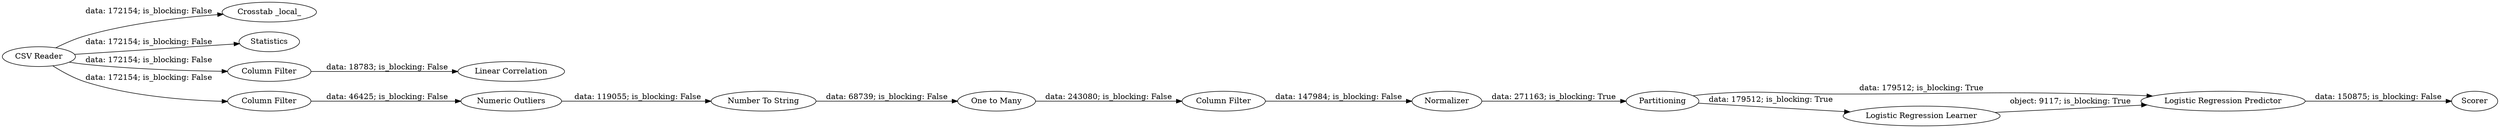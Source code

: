 digraph {
	"5323876849132613371_13" [label="Column Filter"]
	"5323876849132613371_11" [label="Number To String"]
	"5323876849132613371_10" [label="One to Many"]
	"-7924762180961677592_9" [label="Crosstab _local_"]
	"-7924762180961677592_12" [label="Logistic Regression Predictor"]
	"5323876849132613371_15" [label=Normalizer]
	"-7924762180961677592_2" [label=Statistics]
	"-7924762180961677592_6" [label="Linear Correlation"]
	"-7924762180961677592_5" [label="Column Filter"]
	"-7924762180961677592_1" [label="CSV Reader"]
	"5323876849132613371_14" [label=Partitioning]
	"-7924762180961677592_10" [label="Logistic Regression Learner"]
	"5323876849132613371_16" [label="Numeric Outliers"]
	"-7924762180961677592_13" [label=Scorer]
	"5323876849132613371_12" [label="Column Filter"]
	"5323876849132613371_15" -> "5323876849132613371_14" [label="data: 271163; is_blocking: True"]
	"-7924762180961677592_1" -> "-7924762180961677592_9" [label="data: 172154; is_blocking: False"]
	"-7924762180961677592_10" -> "-7924762180961677592_12" [label="object: 9117; is_blocking: True"]
	"-7924762180961677592_1" -> "-7924762180961677592_2" [label="data: 172154; is_blocking: False"]
	"5323876849132613371_14" -> "-7924762180961677592_12" [label="data: 179512; is_blocking: True"]
	"5323876849132613371_12" -> "5323876849132613371_16" [label="data: 46425; is_blocking: False"]
	"5323876849132613371_10" -> "5323876849132613371_13" [label="data: 243080; is_blocking: False"]
	"-7924762180961677592_5" -> "-7924762180961677592_6" [label="data: 18783; is_blocking: False"]
	"-7924762180961677592_1" -> "5323876849132613371_12" [label="data: 172154; is_blocking: False"]
	"-7924762180961677592_1" -> "-7924762180961677592_5" [label="data: 172154; is_blocking: False"]
	"-7924762180961677592_12" -> "-7924762180961677592_13" [label="data: 150875; is_blocking: False"]
	"5323876849132613371_16" -> "5323876849132613371_11" [label="data: 119055; is_blocking: False"]
	"5323876849132613371_14" -> "-7924762180961677592_10" [label="data: 179512; is_blocking: True"]
	"5323876849132613371_13" -> "5323876849132613371_15" [label="data: 147984; is_blocking: False"]
	"5323876849132613371_11" -> "5323876849132613371_10" [label="data: 68739; is_blocking: False"]
	rankdir=LR
}
